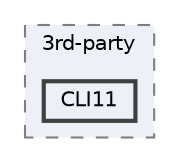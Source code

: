 digraph "external/taskflow/3rd-party/CLI11"
{
 // LATEX_PDF_SIZE
  bgcolor="transparent";
  edge [fontname=Helvetica,fontsize=10,labelfontname=Helvetica,labelfontsize=10];
  node [fontname=Helvetica,fontsize=10,shape=box,height=0.2,width=0.4];
  compound=true
  subgraph clusterdir_8a551ad5ddcada96b3faa8407baf5b5b {
    graph [ bgcolor="#edf0f7", pencolor="grey50", label="3rd-party", fontname=Helvetica,fontsize=10 style="filled,dashed", URL="dir_8a551ad5ddcada96b3faa8407baf5b5b.html",tooltip=""]
  dir_2dd021343b6acb907ea42d21c0b74bb7 [label="CLI11", fillcolor="#edf0f7", color="grey25", style="filled,bold", URL="dir_2dd021343b6acb907ea42d21c0b74bb7.html",tooltip=""];
  }
}
